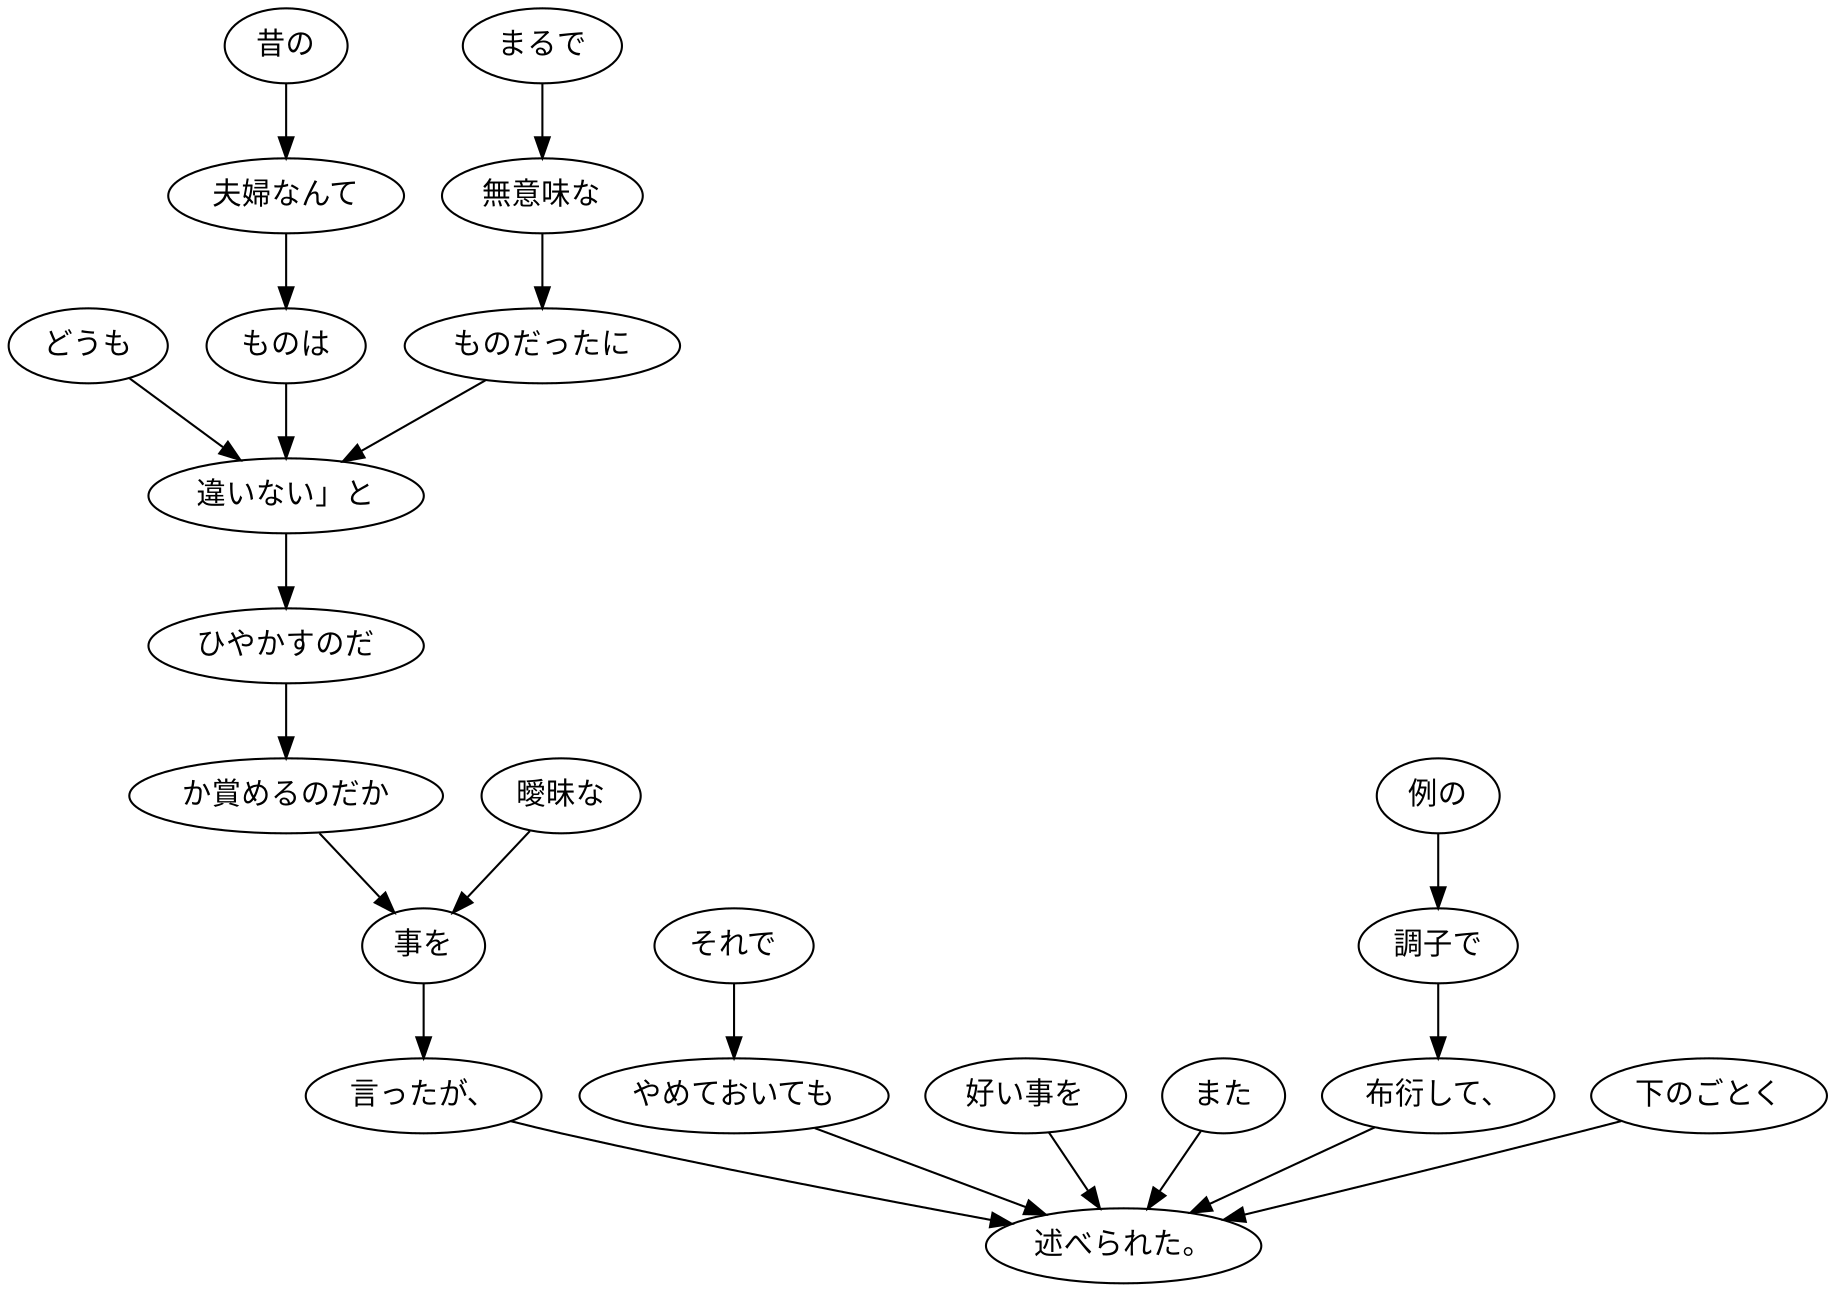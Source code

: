 digraph graph3670 {
	node0 [label="どうも"];
	node1 [label="昔の"];
	node2 [label="夫婦なんて"];
	node3 [label="ものは"];
	node4 [label="まるで"];
	node5 [label="無意味な"];
	node6 [label="ものだったに"];
	node7 [label="違いない」と"];
	node8 [label="ひやかすのだ"];
	node9 [label="か賞めるのだか"];
	node10 [label="曖昧な"];
	node11 [label="事を"];
	node12 [label="言ったが、"];
	node13 [label="それで"];
	node14 [label="やめておいても"];
	node15 [label="好い事を"];
	node16 [label="また"];
	node17 [label="例の"];
	node18 [label="調子で"];
	node19 [label="布衍して、"];
	node20 [label="下のごとく"];
	node21 [label="述べられた。"];
	node0 -> node7;
	node1 -> node2;
	node2 -> node3;
	node3 -> node7;
	node4 -> node5;
	node5 -> node6;
	node6 -> node7;
	node7 -> node8;
	node8 -> node9;
	node9 -> node11;
	node10 -> node11;
	node11 -> node12;
	node12 -> node21;
	node13 -> node14;
	node14 -> node21;
	node15 -> node21;
	node16 -> node21;
	node17 -> node18;
	node18 -> node19;
	node19 -> node21;
	node20 -> node21;
}
